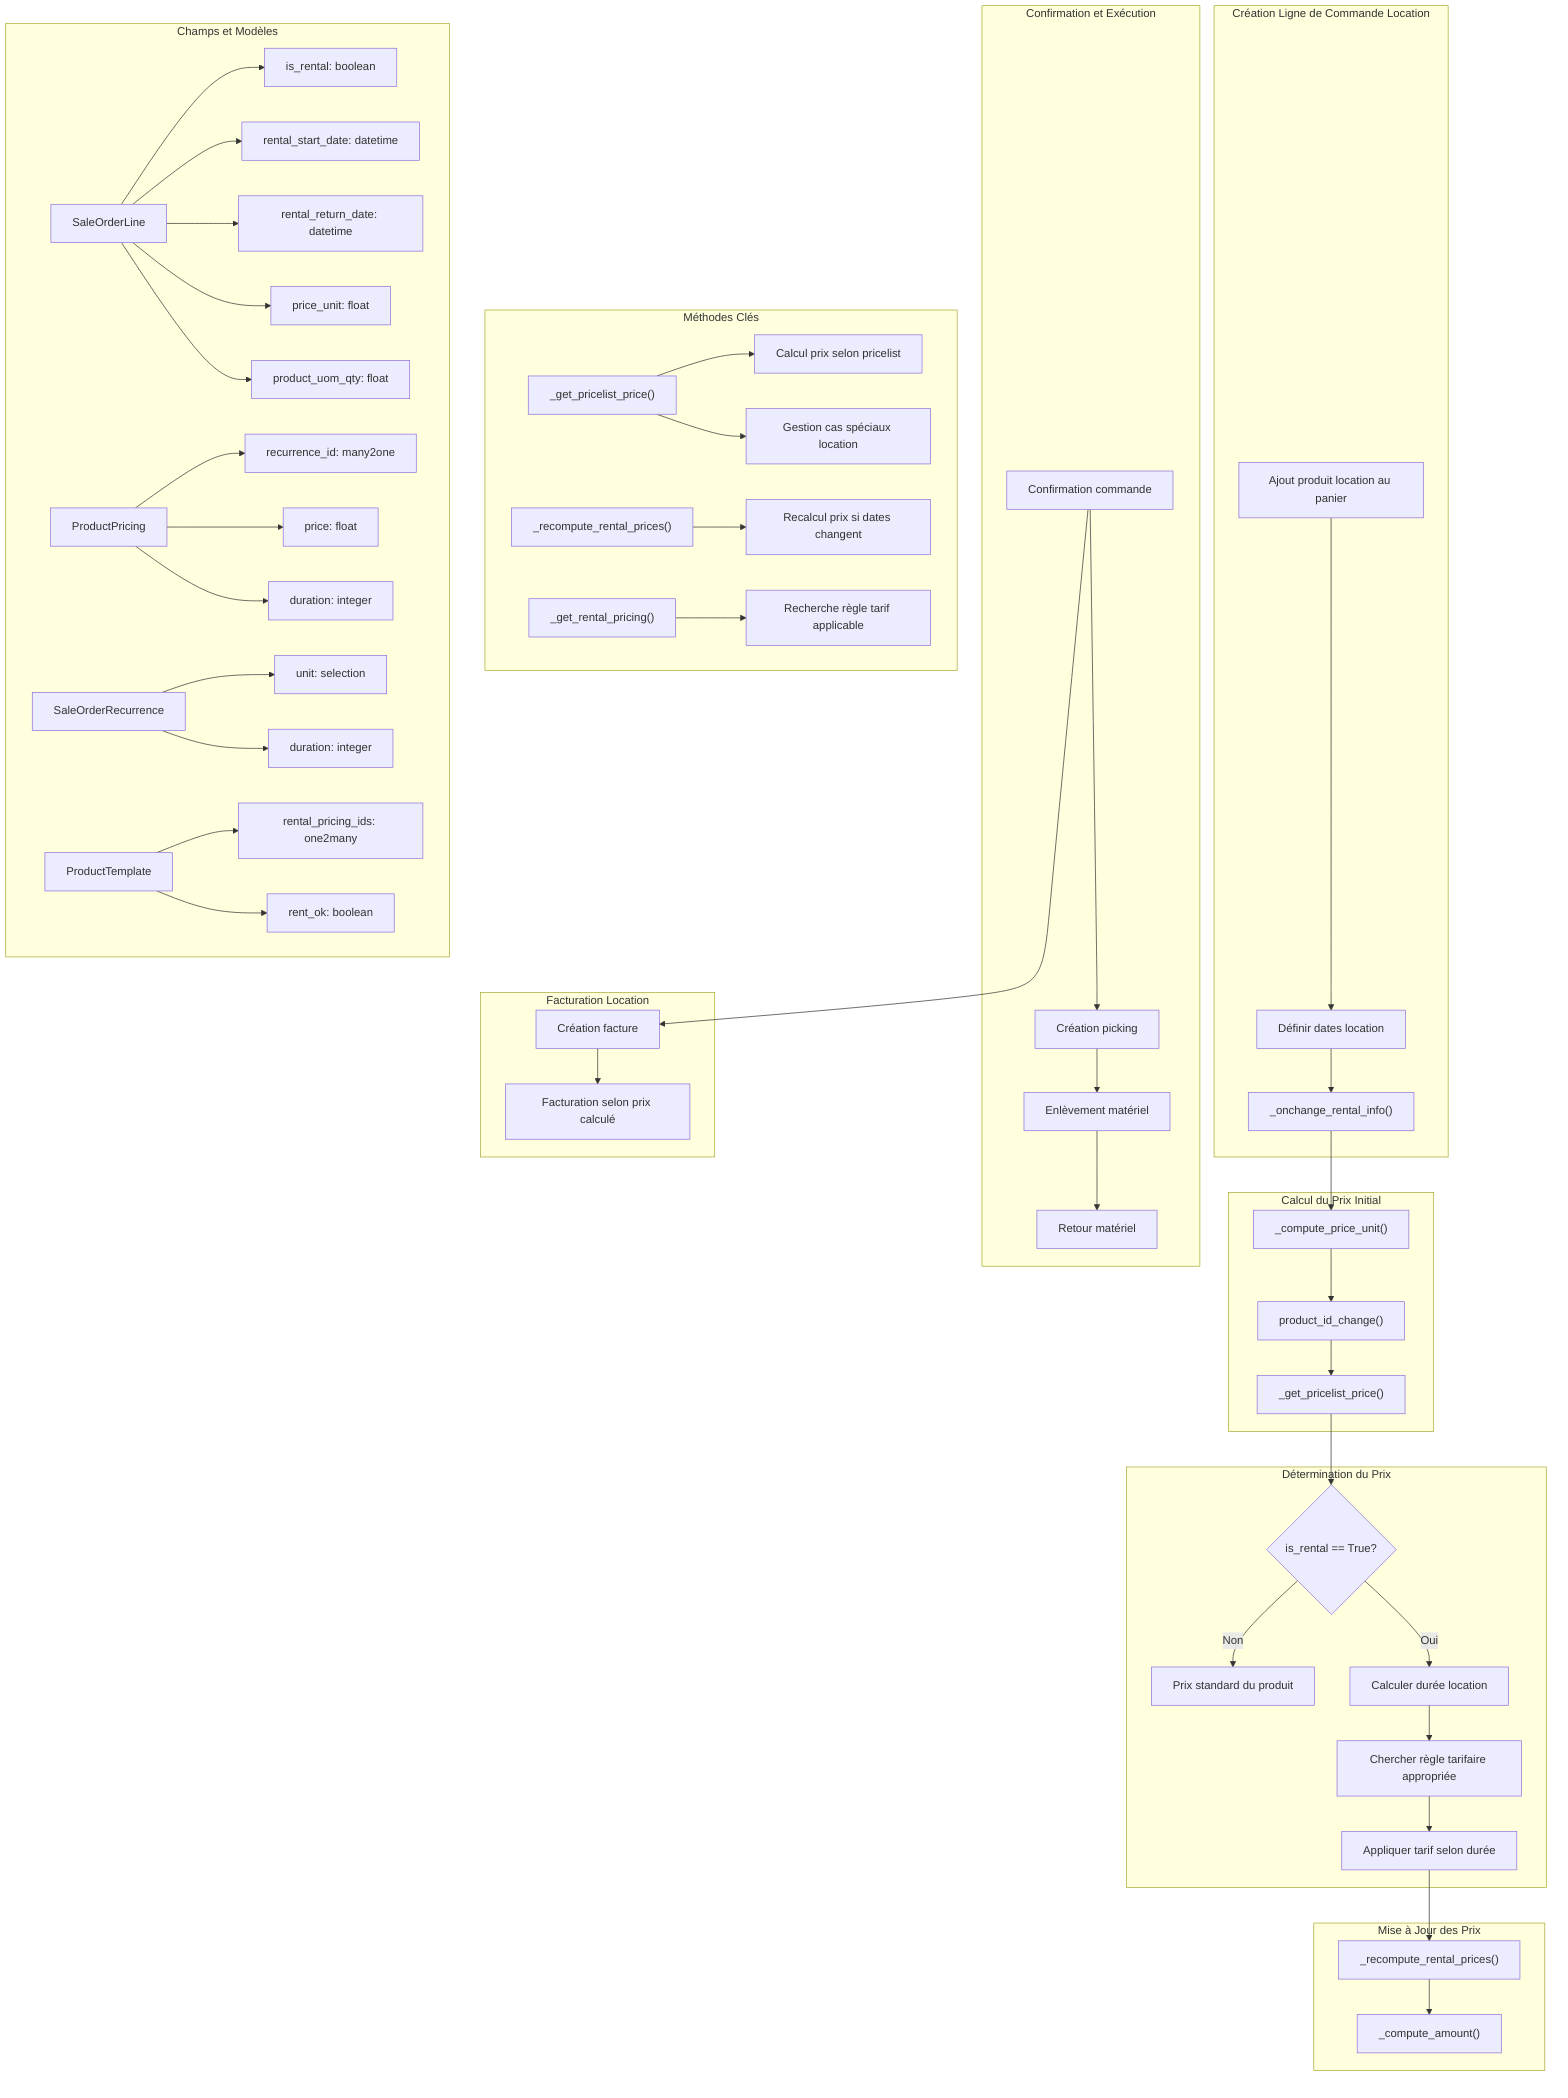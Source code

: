 graph TD
    subgraph "Création Ligne de Commande Location"
        A[Ajout produit location au panier] --> B[Définir dates location]
        B --> C["_onchange_rental_info()"]
    end

    subgraph "Calcul du Prix Initial"
        C --> D["_compute_price_unit()"]
        D --> E["product_id_change()"]
        E --> F["_get_pricelist_price()"]
    end

    subgraph "Détermination du Prix"
        F --> G{"is_rental == True?"}
        G -->|Non| H["Prix standard du produit"]
        G -->|Oui| I["Calculer durée location"]
        I --> J["Chercher règle tarifaire appropriée"]
        J --> K["Appliquer tarif selon durée"]
    end

    subgraph "Mise à Jour des Prix"
        K --> L["_recompute_rental_prices()"]
        L --> M["_compute_amount()"]
    end

    subgraph "Confirmation et Exécution"
        N["Confirmation commande"] --> O["Création picking"]
        O --> P["Enlèvement matériel"]
        P --> Q["Retour matériel"]
    end

    subgraph "Facturation Location"
        N --> R["Création facture"]
        R --> S["Facturation selon prix calculé"]
    end

    subgraph "Méthodes Clés"
        T["_get_pricelist_price()"]
        T --> T1["Calcul prix selon pricelist"]
        T --> T2["Gestion cas spéciaux location"]
        
        U["_recompute_rental_prices()"]
        U --> U1["Recalcul prix si dates changent"]
        
        V["_get_rental_pricing()"]
        V --> V1["Recherche règle tarif applicable"]
    end

    subgraph "Champs et Modèles"
        W[SaleOrderLine]
        W --> W1["is_rental: boolean"]
        W --> W2["rental_start_date: datetime"]
        W --> W3["rental_return_date: datetime"]
        W --> W4["price_unit: float"]
        W --> W5["product_uom_qty: float"]
        
        X[ProductPricing]
        X --> X1["recurrence_id: many2one"]
        X --> X2["price: float"]
        X --> X3["duration: integer"]
        
        Y[SaleOrderRecurrence]
        Y --> Y1["unit: selection"]
        Y --> Y2["duration: integer"]
        
        Z[ProductTemplate]
        Z --> Z1["rental_pricing_ids: one2many"]
        Z --> Z2["rent_ok: boolean"]
    end
